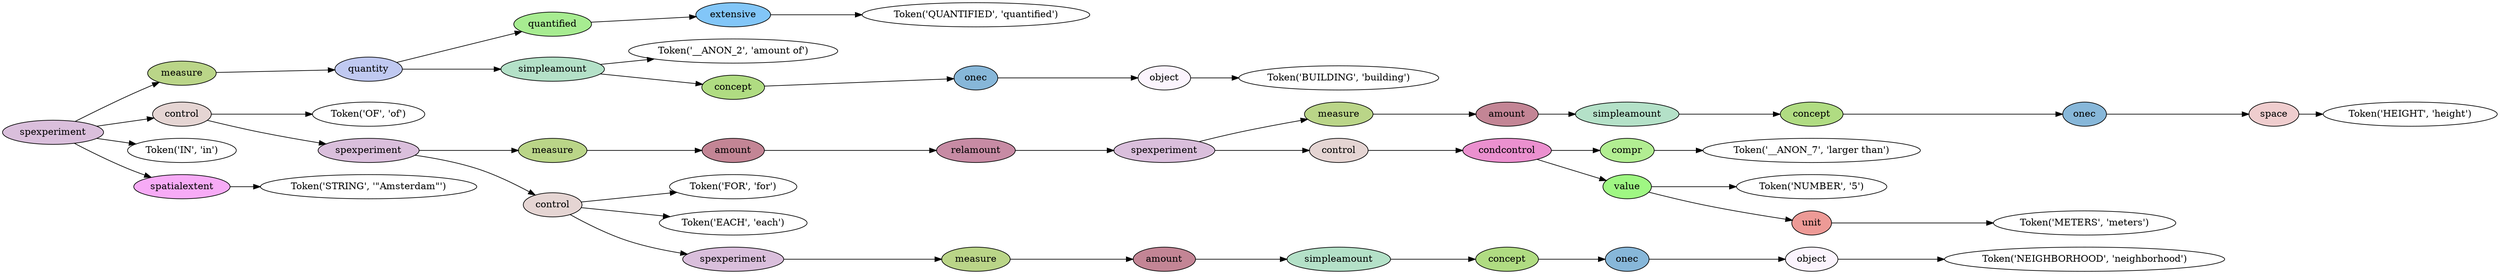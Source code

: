 digraph G {
rankdir=LR;
0 [label="Token('QUANTIFIED', 'quantified')"];
1 [fillcolor="#82c6f8", label=extensive, style=filled];
1 -> 0;
2 [fillcolor="#a7ec91", label=quantified, style=filled];
2 -> 1;
3 [label="Token('__ANON_2', 'amount of')"];
4 [label="Token('BUILDING', 'building')"];
5 [fillcolor="#fbf4fd", label=object, style=filled];
5 -> 4;
6 [fillcolor="#87b7d9", label=onec, style=filled];
6 -> 5;
7 [fillcolor="#b0dc82", label=concept, style=filled];
7 -> 6;
8 [fillcolor="#b4e1c8", label=simpleamount, style=filled];
8 -> 3;
8 -> 7;
9 [fillcolor="#c0c9f1", label=quantity, style=filled];
9 -> 2;
9 -> 8;
10 [fillcolor="#bad588", label=measure, style=filled];
10 -> 9;
11 [label="Token('OF', 'of')"];
12 [label="Token('HEIGHT', 'height')"];
13 [fillcolor="#efcdce", label=space, style=filled];
13 -> 12;
14 [fillcolor="#87b7d9", label=onec, style=filled];
14 -> 13;
15 [fillcolor="#b0dc82", label=concept, style=filled];
15 -> 14;
16 [fillcolor="#b4e1c8", label=simpleamount, style=filled];
16 -> 15;
17 [fillcolor="#c38595", label=amount, style=filled];
17 -> 16;
18 [fillcolor="#bad588", label=measure, style=filled];
18 -> 17;
19 [label="Token('__ANON_7', 'larger than')"];
20 [fillcolor="#b2ee92", label=compr, style=filled];
20 -> 19;
21 [label="Token('NUMBER', '5')"];
22 [label="Token('METERS', 'meters')"];
23 [fillcolor="#ed9a96", label=unit, style=filled];
23 -> 22;
24 [fillcolor="#9ff783", label=value, style=filled];
24 -> 21;
24 -> 23;
25 [fillcolor="#eb90cf", label=condcontrol, style=filled];
25 -> 20;
25 -> 24;
26 [fillcolor="#e5d5d3", label=control, style=filled];
26 -> 25;
27 [fillcolor="#dabfdc", label=spexperiment, style=filled];
27 -> 18;
27 -> 26;
28 [fillcolor="#c78ba4", label=relamount, style=filled];
28 -> 27;
29 [fillcolor="#c38595", label=amount, style=filled];
29 -> 28;
30 [fillcolor="#bad588", label=measure, style=filled];
30 -> 29;
31 [label="Token('FOR', 'for')"];
32 [label="Token('EACH', 'each')"];
33 [label="Token('NEIGHBORHOOD', 'neighborhood')"];
34 [fillcolor="#fbf4fd", label=object, style=filled];
34 -> 33;
35 [fillcolor="#87b7d9", label=onec, style=filled];
35 -> 34;
36 [fillcolor="#b0dc82", label=concept, style=filled];
36 -> 35;
37 [fillcolor="#b4e1c8", label=simpleamount, style=filled];
37 -> 36;
38 [fillcolor="#c38595", label=amount, style=filled];
38 -> 37;
39 [fillcolor="#bad588", label=measure, style=filled];
39 -> 38;
40 [fillcolor="#dabfdc", label=spexperiment, style=filled];
40 -> 39;
41 [fillcolor="#e5d5d3", label=control, style=filled];
41 -> 31;
41 -> 32;
41 -> 40;
42 [fillcolor="#dabfdc", label=spexperiment, style=filled];
42 -> 30;
42 -> 41;
43 [fillcolor="#e5d5d3", label=control, style=filled];
43 -> 11;
43 -> 42;
44 [label="Token('IN', 'in')"];
45 [label="Token('STRING', '\"Amsterdam\"')"];
46 [fillcolor="#f7abf6", label=spatialextent, style=filled];
46 -> 45;
47 [fillcolor="#dabfdc", label=spexperiment, style=filled];
47 -> 10;
47 -> 43;
47 -> 44;
47 -> 46;
}
